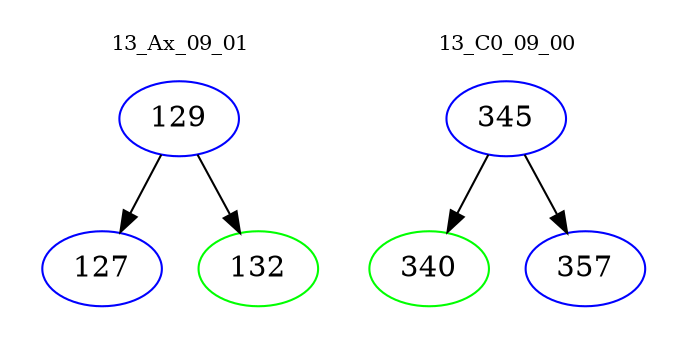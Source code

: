 digraph{
subgraph cluster_0 {
color = white
label = "13_Ax_09_01";
fontsize=10;
T0_129 [label="129", color="blue"]
T0_129 -> T0_127 [color="black"]
T0_127 [label="127", color="blue"]
T0_129 -> T0_132 [color="black"]
T0_132 [label="132", color="green"]
}
subgraph cluster_1 {
color = white
label = "13_C0_09_00";
fontsize=10;
T1_345 [label="345", color="blue"]
T1_345 -> T1_340 [color="black"]
T1_340 [label="340", color="green"]
T1_345 -> T1_357 [color="black"]
T1_357 [label="357", color="blue"]
}
}
